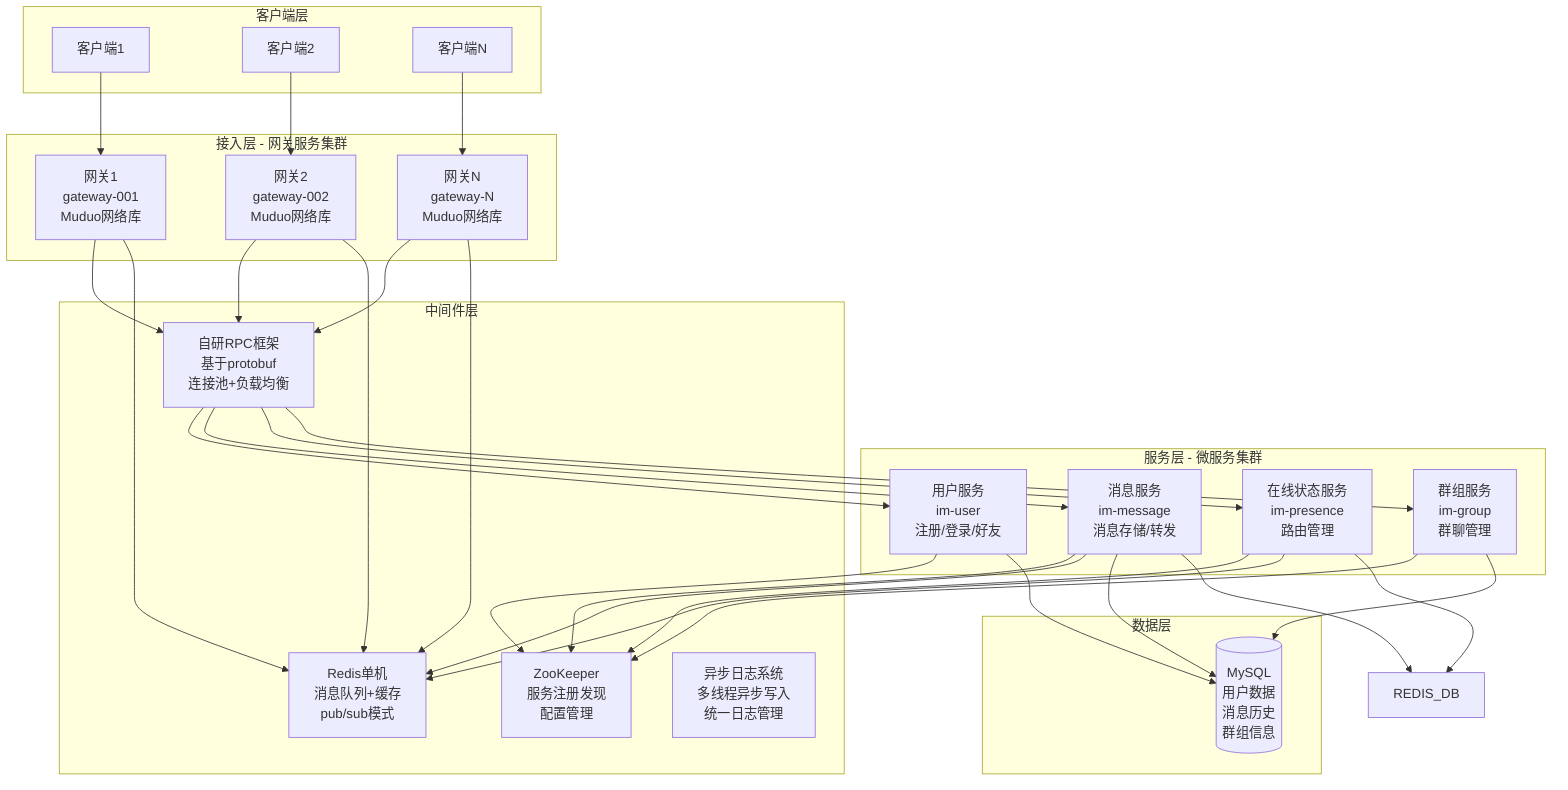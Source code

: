 graph TB
    subgraph "客户端层"
        C1[客户端1]
        C2[客户端2]
        C3[客户端N]
    end
    
    subgraph "接入层 - 网关服务集群"
        G1[网关1<br/>gateway-001<br/>Muduo网络库]
        G2[网关2<br/>gateway-002<br/>Muduo网络库]
        G3[网关N<br/>gateway-N<br/>Muduo网络库]
    end
    
    subgraph "服务层 - 微服务集群"
        U[用户服务<br/>im-user<br/>注册/登录/好友]
        M[消息服务<br/>im-message<br/>消息存储/转发]
        P[在线状态服务<br/>im-presence<br/>路由管理]
        G[群组服务<br/>im-group<br/>群聊管理]
    end
    
    subgraph "中间件层"
        RPC[自研RPC框架<br/>基于protobuf<br/>连接池+负载均衡]
        ZK[ZooKeeper<br/>服务注册发现<br/>配置管理]
        REDIS[Redis单机<br/>消息队列+缓存<br/>pub/sub模式]
        LOG[异步日志系统<br/>多线程异步写入<br/>统一日志管理]
    end
    
    subgraph "数据层"
        MYSQL[(MySQL<br/>用户数据<br/>消息历史<br/>群组信息)]
    end
    
    C1 --> G1
    C2 --> G2
    C3 --> G3
    
    G1 --> RPC
    G2 --> RPC
    G3 --> RPC
    
    RPC --> U
    RPC --> M
    RPC --> P
    RPC --> G
    
    U --> ZK
    M --> ZK
    P --> ZK
    G --> ZK
    
    P --> REDIS
    M --> REDIS
    G1 --> REDIS
    G2 --> REDIS
    G3 --> REDIS
    
    U --> MYSQL
    M --> MYSQL
    G --> MYSQL
    
    P --> REDIS_DB
    M --> REDIS_DB
